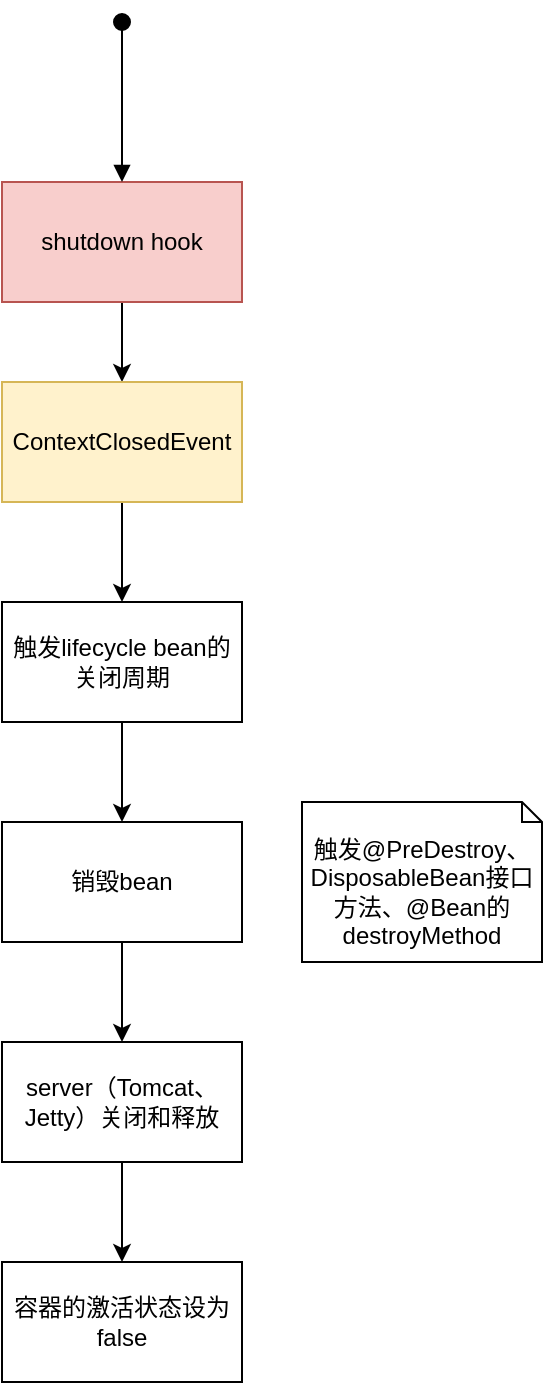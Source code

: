 <mxfile version="20.3.0" type="device"><diagram id="SJaDnJeHCN0EeIDfkIvk" name="第 1 页"><mxGraphModel dx="1370" dy="796" grid="1" gridSize="10" guides="1" tooltips="1" connect="1" arrows="1" fold="1" page="1" pageScale="1" pageWidth="827" pageHeight="1169" math="0" shadow="0"><root><mxCell id="0"/><mxCell id="1" parent="0"/><mxCell id="aF4da5hBBSKmblkYjrci-4" value="" style="edgeStyle=orthogonalEdgeStyle;rounded=0;orthogonalLoop=1;jettySize=auto;html=1;" parent="1" source="aF4da5hBBSKmblkYjrci-1" target="aF4da5hBBSKmblkYjrci-3" edge="1"><mxGeometry relative="1" as="geometry"/></mxCell><mxCell id="aF4da5hBBSKmblkYjrci-1" value="shutdown hook" style="rounded=0;whiteSpace=wrap;html=1;fillColor=#f8cecc;strokeColor=#b85450;" parent="1" vertex="1"><mxGeometry x="380" y="190" width="120" height="60" as="geometry"/></mxCell><mxCell id="aF4da5hBBSKmblkYjrci-2" value="" style="html=1;verticalAlign=bottom;startArrow=oval;startFill=1;endArrow=block;startSize=8;rounded=0;entryX=0.5;entryY=0;entryDx=0;entryDy=0;" parent="1" target="aF4da5hBBSKmblkYjrci-1" edge="1"><mxGeometry width="60" relative="1" as="geometry"><mxPoint x="440" y="110" as="sourcePoint"/><mxPoint x="390" y="110" as="targetPoint"/></mxGeometry></mxCell><mxCell id="CpTV89Ga9OG0JEW9_vEE-2" value="" style="edgeStyle=orthogonalEdgeStyle;rounded=0;orthogonalLoop=1;jettySize=auto;html=1;" edge="1" parent="1" source="aF4da5hBBSKmblkYjrci-3" target="CpTV89Ga9OG0JEW9_vEE-1"><mxGeometry relative="1" as="geometry"/></mxCell><mxCell id="aF4da5hBBSKmblkYjrci-3" value="ContextClosedEvent" style="whiteSpace=wrap;html=1;rounded=0;fillColor=#fff2cc;strokeColor=#d6b656;" parent="1" vertex="1"><mxGeometry x="380" y="290" width="120" height="60" as="geometry"/></mxCell><mxCell id="CpTV89Ga9OG0JEW9_vEE-4" value="" style="edgeStyle=orthogonalEdgeStyle;rounded=0;orthogonalLoop=1;jettySize=auto;html=1;" edge="1" parent="1" source="CpTV89Ga9OG0JEW9_vEE-1" target="CpTV89Ga9OG0JEW9_vEE-3"><mxGeometry relative="1" as="geometry"/></mxCell><mxCell id="CpTV89Ga9OG0JEW9_vEE-1" value="触发lifecycle bean的关闭周期" style="whiteSpace=wrap;html=1;rounded=0;" vertex="1" parent="1"><mxGeometry x="380" y="400" width="120" height="60" as="geometry"/></mxCell><mxCell id="CpTV89Ga9OG0JEW9_vEE-7" value="" style="edgeStyle=orthogonalEdgeStyle;rounded=0;orthogonalLoop=1;jettySize=auto;html=1;" edge="1" parent="1" source="CpTV89Ga9OG0JEW9_vEE-3" target="CpTV89Ga9OG0JEW9_vEE-6"><mxGeometry relative="1" as="geometry"/></mxCell><mxCell id="CpTV89Ga9OG0JEW9_vEE-3" value="销毁bean" style="whiteSpace=wrap;html=1;rounded=0;" vertex="1" parent="1"><mxGeometry x="380" y="510" width="120" height="60" as="geometry"/></mxCell><mxCell id="CpTV89Ga9OG0JEW9_vEE-5" value="触发@PreDestroy、DisposableBean接口方法、@Bean的destroyMethod" style="shape=note2;boundedLbl=1;whiteSpace=wrap;html=1;size=10;verticalAlign=top;align=center;" vertex="1" parent="1"><mxGeometry x="530" y="500" width="120" height="80" as="geometry"/></mxCell><mxCell id="CpTV89Ga9OG0JEW9_vEE-9" value="" style="edgeStyle=orthogonalEdgeStyle;rounded=0;orthogonalLoop=1;jettySize=auto;html=1;" edge="1" parent="1" source="CpTV89Ga9OG0JEW9_vEE-6" target="CpTV89Ga9OG0JEW9_vEE-8"><mxGeometry relative="1" as="geometry"/></mxCell><mxCell id="CpTV89Ga9OG0JEW9_vEE-6" value="server（Tomcat、Jetty）关闭和释放" style="whiteSpace=wrap;html=1;rounded=0;" vertex="1" parent="1"><mxGeometry x="380" y="620" width="120" height="60" as="geometry"/></mxCell><mxCell id="CpTV89Ga9OG0JEW9_vEE-8" value="容器的激活状态设为false" style="whiteSpace=wrap;html=1;rounded=0;" vertex="1" parent="1"><mxGeometry x="380" y="730" width="120" height="60" as="geometry"/></mxCell></root></mxGraphModel></diagram></mxfile>